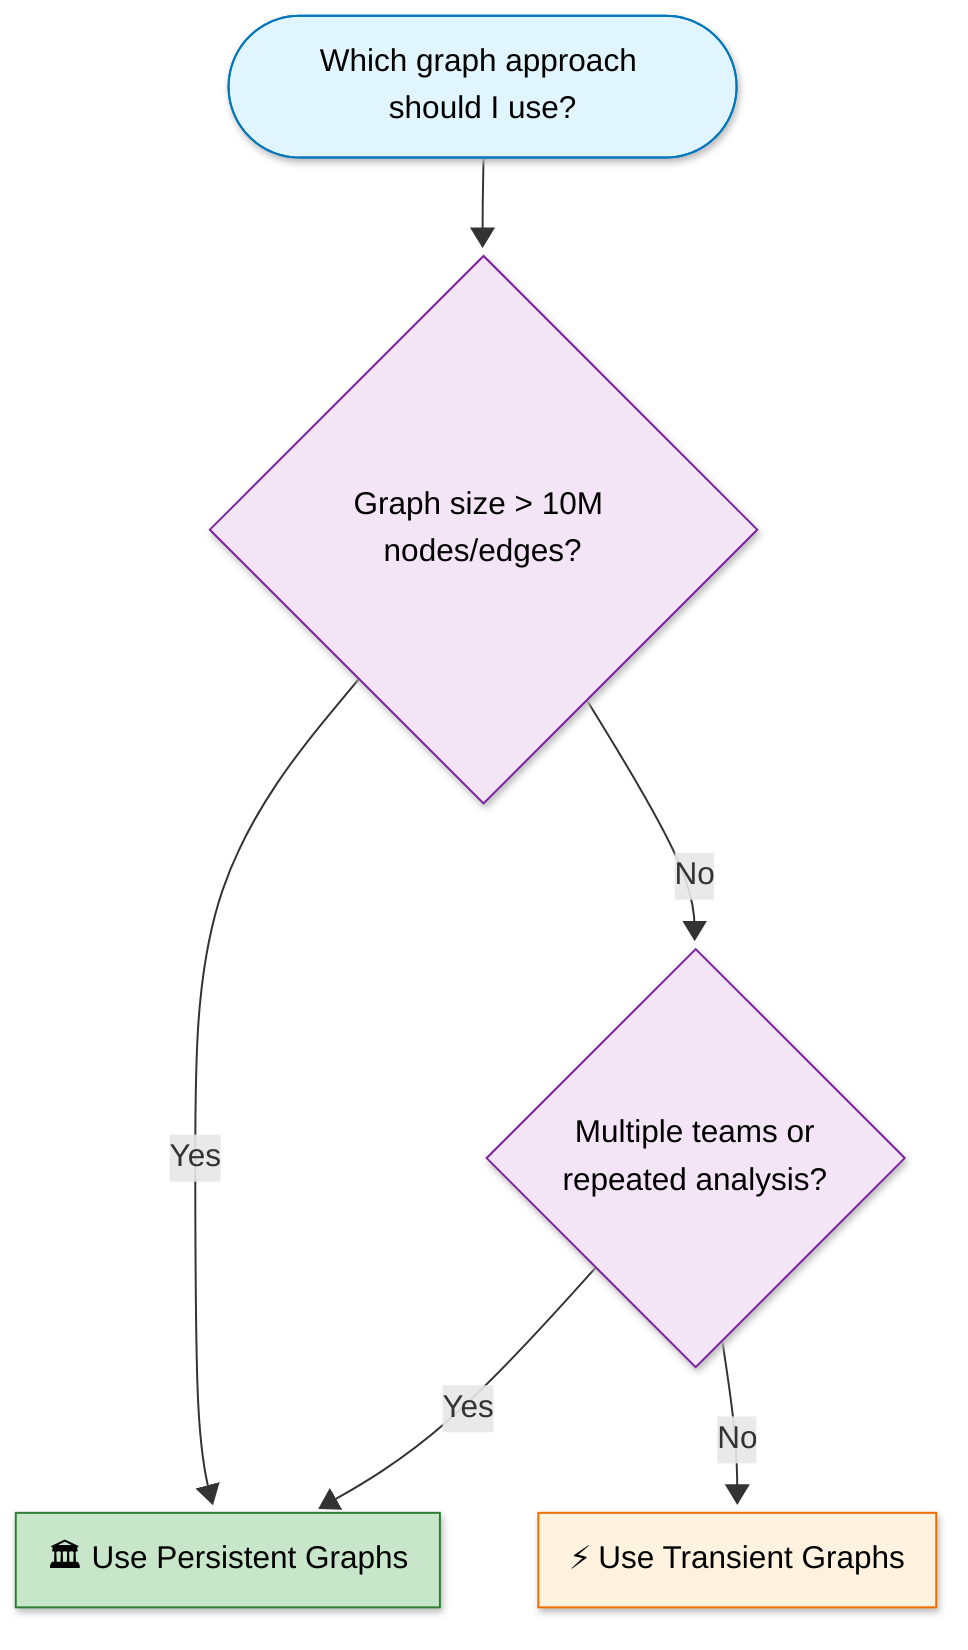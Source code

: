 ---
config:
  look: neo
  theme: default
---
flowchart TD
    Start([Which graph approach should I use?]) --> Size{Graph size > 10M nodes/edges?}
    
    Size -->|Yes| Persistent[🏛️ Use Persistent Graphs]
    Size -->|No| Teams{Multiple teams or<br/>repeated analysis?}
    
    Teams -->|Yes| Persistent
    Teams -->|No| Transient[⚡ Use Transient Graphs]
    
    style Start fill:#e1f5fe,stroke:#0277bd,color:#000
    style Persistent fill:#c8e6c9,stroke:#2e7d32,color:#000
    style Transient fill:#fff3e0,stroke:#ef6c00,color:#000
    style Size fill:#f3e5f5,stroke:#7b1fa2,color:#000
    style Teams fill:#f3e5f5,stroke:#7b1fa2,color:#000